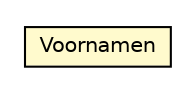 #!/usr/local/bin/dot
#
# Class diagram 
# Generated by UMLGraph version R5_6-24-gf6e263 (http://www.umlgraph.org/)
#

digraph G {
	edge [fontname="Helvetica",fontsize=10,labelfontname="Helvetica",labelfontsize=10];
	node [fontname="Helvetica",fontsize=10,shape=plaintext];
	nodesep=0.25;
	ranksep=0.5;
	// nl.egem.stuf.sector.bg._0204.PRSKerngegevens.Voornamen
	c167952 [label=<<table title="nl.egem.stuf.sector.bg._0204.PRSKerngegevens.Voornamen" border="0" cellborder="1" cellspacing="0" cellpadding="2" port="p" bgcolor="lemonChiffon" href="./PRSKerngegevens.Voornamen.html">
		<tr><td><table border="0" cellspacing="0" cellpadding="1">
<tr><td align="center" balign="center"> Voornamen </td></tr>
		</table></td></tr>
		</table>>, URL="./PRSKerngegevens.Voornamen.html", fontname="Helvetica", fontcolor="black", fontsize=10.0];
}

